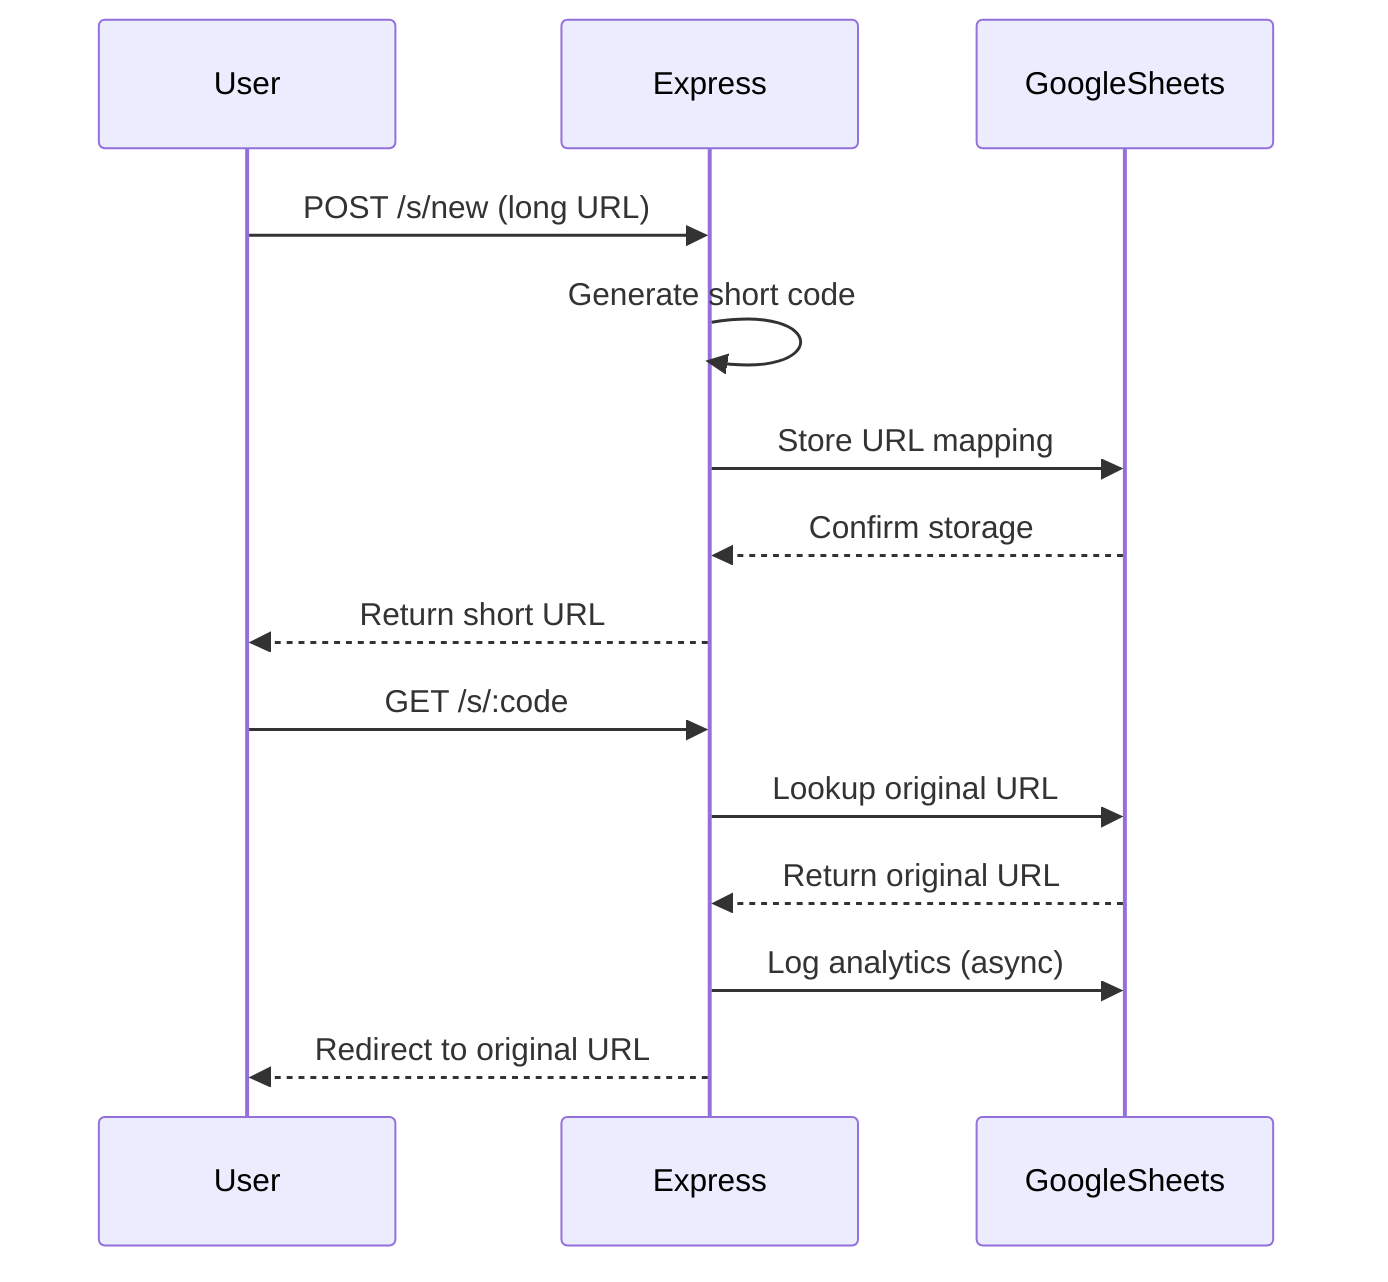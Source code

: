 sequenceDiagram
    participant User
    participant Express
    participant GoogleSheets
    
    %% URL Creation
    User->>Express: POST /s/new (long URL)
    Express->>Express: Generate short code
    Express->>GoogleSheets: Store URL mapping
    GoogleSheets-->>Express: Confirm storage
    Express-->>User: Return short URL

    %% URL Redirection
    User->>Express: GET /s/:code
    Express->>GoogleSheets: Lookup original URL
    GoogleSheets-->>Express: Return original URL
    Express->>GoogleSheets: Log analytics (async)
    Express-->>User: Redirect to original URL